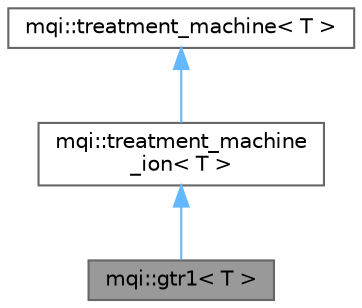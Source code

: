 digraph "mqi::gtr1&lt; T &gt;"
{
 // LATEX_PDF_SIZE
  bgcolor="transparent";
  edge [fontname=Helvetica,fontsize=10,labelfontname=Helvetica,labelfontsize=10];
  node [fontname=Helvetica,fontsize=10,shape=box,height=0.2,width=0.4];
  Node1 [id="Node000001",label="mqi::gtr1\< T \>",height=0.2,width=0.4,color="gray40", fillcolor="grey60", style="filled", fontcolor="black",tooltip="Represents the beam model for the Sumitomo IMPT machine (Gantry 1) at Samsung Medical Center (SMC)."];
  Node2 -> Node1 [id="edge1_Node000001_Node000002",dir="back",color="steelblue1",style="solid",tooltip=" "];
  Node2 [id="Node000002",label="mqi::treatment_machine\l_ion\< T \>",height=0.2,width=0.4,color="gray40", fillcolor="white", style="filled",URL="$classmqi_1_1treatment__machine__ion.html",tooltip="A class representing a particle therapy system, inheriting from treatment_machine."];
  Node3 -> Node2 [id="edge2_Node000002_Node000003",dir="back",color="steelblue1",style="solid",tooltip=" "];
  Node3 [id="Node000003",label="mqi::treatment_machine\< T \>",height=0.2,width=0.4,color="gray40", fillcolor="white", style="filled",URL="$classmqi_1_1treatment__machine.html",tooltip="An abstract base class for all types of radiotherapy treatment machines (RT and ION)."];
}
